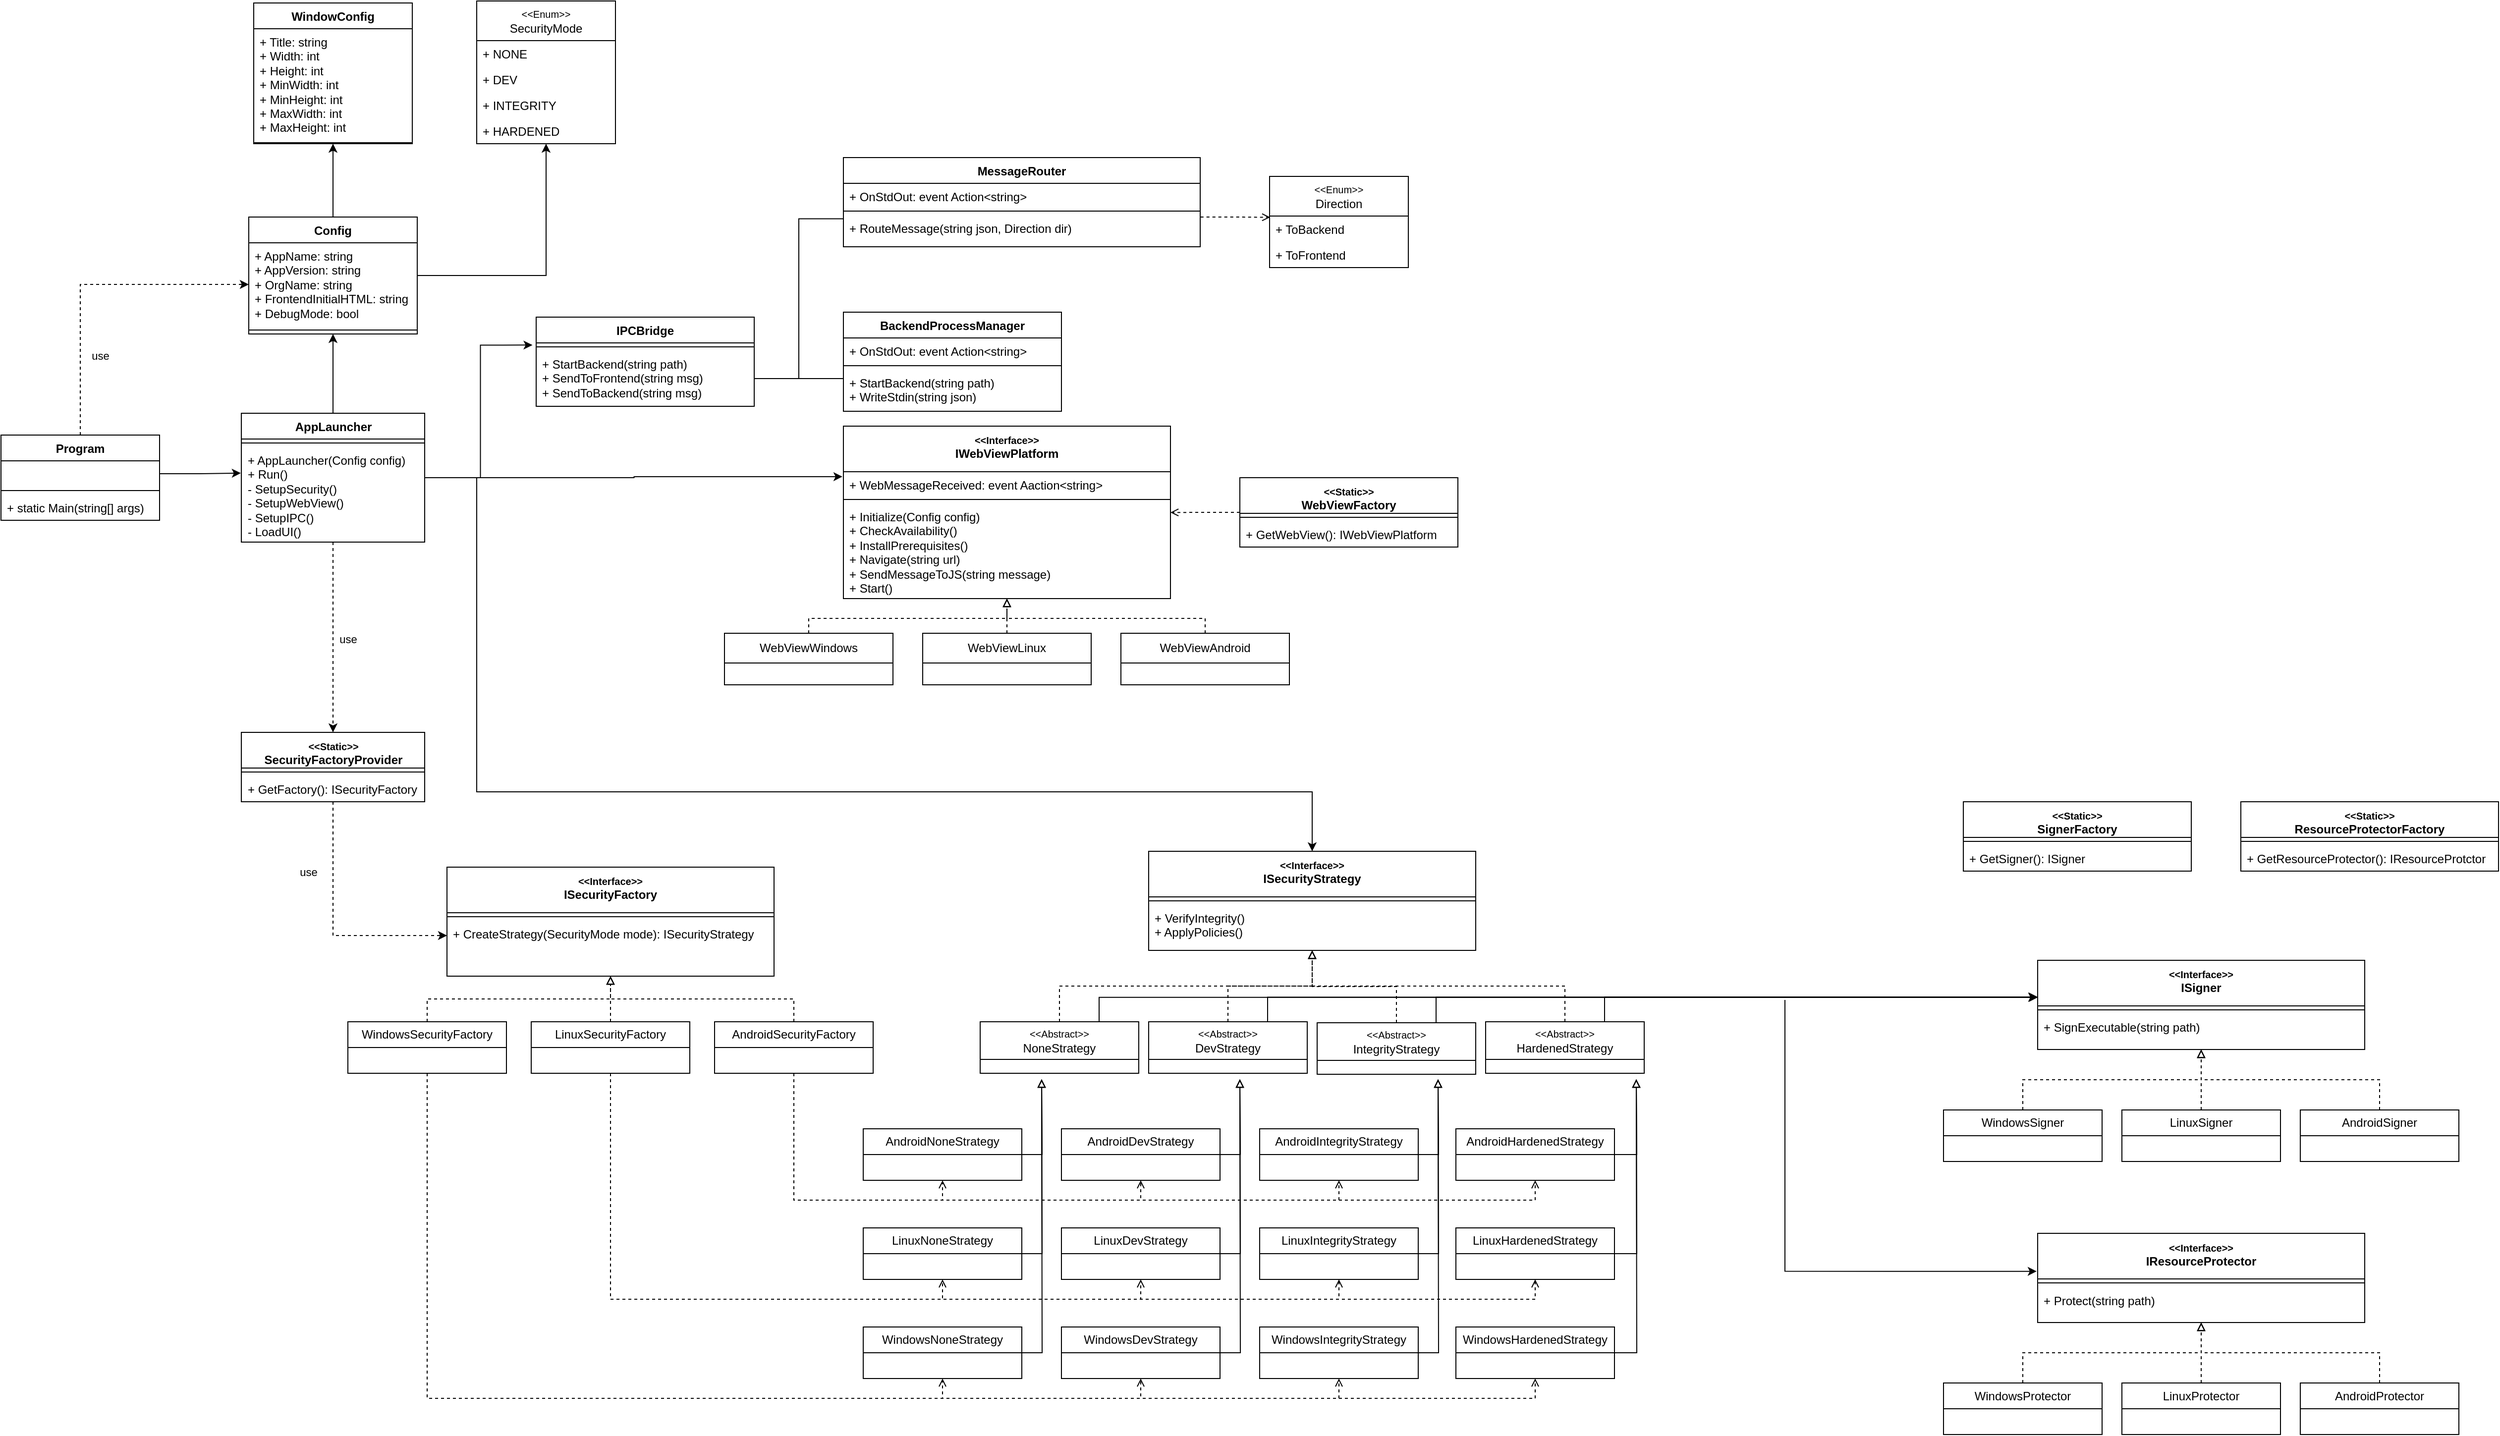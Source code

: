 <mxfile version="27.0.9">
  <diagram name="Página-1" id="olqg8K2a2hIvEkD6cwa-">
    <mxGraphModel dx="1426" dy="841" grid="1" gridSize="10" guides="1" tooltips="1" connect="1" arrows="1" fold="1" page="1" pageScale="1" pageWidth="827" pageHeight="1169" math="0" shadow="0">
      <root>
        <mxCell id="0" />
        <mxCell id="1" parent="0" />
        <mxCell id="TffWgvNhqmHeZFF0g053-29" style="edgeStyle=orthogonalEdgeStyle;rounded=0;orthogonalLoop=1;jettySize=auto;html=1;dashed=1;" parent="1" source="TffWgvNhqmHeZFF0g053-1" target="TffWgvNhqmHeZFF0g053-6" edge="1">
          <mxGeometry relative="1" as="geometry" />
        </mxCell>
        <mxCell id="TffWgvNhqmHeZFF0g053-30" value="use" style="edgeLabel;html=1;align=center;verticalAlign=middle;resizable=0;points=[];" parent="TffWgvNhqmHeZFF0g053-29" vertex="1" connectable="0">
          <mxGeometry x="-0.011" y="1" relative="1" as="geometry">
            <mxPoint x="13" y="73" as="offset" />
          </mxGeometry>
        </mxCell>
        <mxCell id="TffWgvNhqmHeZFF0g053-1" value="Program" style="swimlane;fontStyle=1;align=center;verticalAlign=top;childLayout=stackLayout;horizontal=1;startSize=26;horizontalStack=0;resizeParent=1;resizeParentMax=0;resizeLast=0;collapsible=1;marginBottom=0;whiteSpace=wrap;html=1;" parent="1" vertex="1">
          <mxGeometry x="70" y="480" width="160" height="86" as="geometry" />
        </mxCell>
        <mxCell id="TffWgvNhqmHeZFF0g053-2" value="&lt;div&gt;&lt;br&gt;&lt;/div&gt;" style="text;strokeColor=none;fillColor=none;align=left;verticalAlign=top;spacingLeft=4;spacingRight=4;overflow=hidden;rotatable=0;points=[[0,0.5],[1,0.5]];portConstraint=eastwest;whiteSpace=wrap;html=1;" parent="TffWgvNhqmHeZFF0g053-1" vertex="1">
          <mxGeometry y="26" width="160" height="26" as="geometry" />
        </mxCell>
        <mxCell id="TffWgvNhqmHeZFF0g053-3" value="" style="line;strokeWidth=1;fillColor=none;align=left;verticalAlign=middle;spacingTop=-1;spacingLeft=3;spacingRight=3;rotatable=0;labelPosition=right;points=[];portConstraint=eastwest;strokeColor=inherit;" parent="TffWgvNhqmHeZFF0g053-1" vertex="1">
          <mxGeometry y="52" width="160" height="8" as="geometry" />
        </mxCell>
        <mxCell id="TffWgvNhqmHeZFF0g053-4" value="+ static Main(string[] args)" style="text;strokeColor=none;fillColor=none;align=left;verticalAlign=top;spacingLeft=4;spacingRight=4;overflow=hidden;rotatable=0;points=[[0,0.5],[1,0.5]];portConstraint=eastwest;whiteSpace=wrap;html=1;" parent="TffWgvNhqmHeZFF0g053-1" vertex="1">
          <mxGeometry y="60" width="160" height="26" as="geometry" />
        </mxCell>
        <mxCell id="TffWgvNhqmHeZFF0g053-13" style="edgeStyle=orthogonalEdgeStyle;rounded=0;orthogonalLoop=1;jettySize=auto;html=1;entryX=0.5;entryY=1;entryDx=0;entryDy=0;flowAnimation=0;shadow=0;" parent="1" source="TffWgvNhqmHeZFF0g053-5" target="TffWgvNhqmHeZFF0g053-9" edge="1">
          <mxGeometry relative="1" as="geometry" />
        </mxCell>
        <mxCell id="TffWgvNhqmHeZFF0g053-26" style="edgeStyle=orthogonalEdgeStyle;rounded=0;orthogonalLoop=1;jettySize=auto;html=1;" parent="1" source="TffWgvNhqmHeZFF0g053-5" target="TffWgvNhqmHeZFF0g053-21" edge="1">
          <mxGeometry relative="1" as="geometry" />
        </mxCell>
        <mxCell id="TffWgvNhqmHeZFF0g053-5" value="Config" style="swimlane;fontStyle=1;align=center;verticalAlign=top;childLayout=stackLayout;horizontal=1;startSize=26;horizontalStack=0;resizeParent=1;resizeParentMax=0;resizeLast=0;collapsible=1;marginBottom=0;whiteSpace=wrap;html=1;" parent="1" vertex="1">
          <mxGeometry x="320" y="260" width="170" height="118" as="geometry" />
        </mxCell>
        <mxCell id="TffWgvNhqmHeZFF0g053-6" value="&lt;div&gt;+ AppName: string&lt;/div&gt;&lt;div&gt;+ AppVersion: string&lt;/div&gt;&lt;div&gt;+ OrgName: string&lt;/div&gt;&lt;div&gt;+ FrontendInitialHTML: string&lt;/div&gt;&lt;div&gt;+ DebugMode: bool&lt;/div&gt;&lt;div&gt;&lt;br&gt;&lt;/div&gt;" style="text;strokeColor=none;fillColor=none;align=left;verticalAlign=top;spacingLeft=4;spacingRight=4;overflow=hidden;rotatable=0;points=[[0,0.5],[1,0.5]];portConstraint=eastwest;whiteSpace=wrap;html=1;" parent="TffWgvNhqmHeZFF0g053-5" vertex="1">
          <mxGeometry y="26" width="170" height="84" as="geometry" />
        </mxCell>
        <mxCell id="TffWgvNhqmHeZFF0g053-7" value="" style="line;strokeWidth=1;fillColor=none;align=left;verticalAlign=middle;spacingTop=-1;spacingLeft=3;spacingRight=3;rotatable=0;labelPosition=right;points=[];portConstraint=eastwest;strokeColor=inherit;" parent="TffWgvNhqmHeZFF0g053-5" vertex="1">
          <mxGeometry y="110" width="170" height="8" as="geometry" />
        </mxCell>
        <mxCell id="TffWgvNhqmHeZFF0g053-9" value="WindowConfig" style="swimlane;fontStyle=1;align=center;verticalAlign=top;childLayout=stackLayout;horizontal=1;startSize=26;horizontalStack=0;resizeParent=1;resizeParentMax=0;resizeLast=0;collapsible=1;marginBottom=0;whiteSpace=wrap;html=1;" parent="1" vertex="1">
          <mxGeometry x="325" y="44" width="160" height="142" as="geometry" />
        </mxCell>
        <mxCell id="TffWgvNhqmHeZFF0g053-10" value="&lt;div&gt;+ Title: string&lt;/div&gt;&lt;div&gt;+ Width: int&lt;/div&gt;&lt;div&gt;+ Height: int&lt;/div&gt;&lt;div&gt;+ MinWidth: int&lt;/div&gt;&lt;div&gt;+ MinHeight: int&lt;/div&gt;&lt;div&gt;&lt;div&gt;+ MaxWidth: int&lt;/div&gt;&lt;div&gt;+ MaxHeight: int&lt;/div&gt;&lt;/div&gt;" style="text;strokeColor=none;fillColor=none;align=left;verticalAlign=top;spacingLeft=4;spacingRight=4;overflow=hidden;rotatable=0;points=[[0,0.5],[1,0.5]];portConstraint=eastwest;whiteSpace=wrap;html=1;" parent="TffWgvNhqmHeZFF0g053-9" vertex="1">
          <mxGeometry y="26" width="160" height="114" as="geometry" />
        </mxCell>
        <mxCell id="TffWgvNhqmHeZFF0g053-11" value="" style="line;strokeWidth=1;fillColor=none;align=left;verticalAlign=middle;spacingTop=-1;spacingLeft=3;spacingRight=3;rotatable=0;labelPosition=right;points=[];portConstraint=eastwest;strokeColor=inherit;" parent="TffWgvNhqmHeZFF0g053-9" vertex="1">
          <mxGeometry y="140" width="160" height="2" as="geometry" />
        </mxCell>
        <mxCell id="TffWgvNhqmHeZFF0g053-21" value="&lt;div&gt;&lt;font style=&quot;font-size: 10px;&quot;&gt;&amp;lt;&amp;lt;Enum&amp;gt;&amp;gt;&lt;/font&gt;&lt;/div&gt;SecurityMode" style="swimlane;fontStyle=0;childLayout=stackLayout;horizontal=1;startSize=40;fillColor=none;horizontalStack=0;resizeParent=1;resizeParentMax=0;resizeLast=0;collapsible=1;marginBottom=0;whiteSpace=wrap;html=1;" parent="1" vertex="1">
          <mxGeometry x="550" y="42" width="140" height="144" as="geometry" />
        </mxCell>
        <mxCell id="TffWgvNhqmHeZFF0g053-22" value="+ NONE" style="text;strokeColor=none;fillColor=none;align=left;verticalAlign=top;spacingLeft=4;spacingRight=4;overflow=hidden;rotatable=0;points=[[0,0.5],[1,0.5]];portConstraint=eastwest;whiteSpace=wrap;html=1;" parent="TffWgvNhqmHeZFF0g053-21" vertex="1">
          <mxGeometry y="40" width="140" height="26" as="geometry" />
        </mxCell>
        <mxCell id="TffWgvNhqmHeZFF0g053-23" value="+ DEV" style="text;strokeColor=none;fillColor=none;align=left;verticalAlign=top;spacingLeft=4;spacingRight=4;overflow=hidden;rotatable=0;points=[[0,0.5],[1,0.5]];portConstraint=eastwest;whiteSpace=wrap;html=1;" parent="TffWgvNhqmHeZFF0g053-21" vertex="1">
          <mxGeometry y="66" width="140" height="26" as="geometry" />
        </mxCell>
        <mxCell id="TffWgvNhqmHeZFF0g053-24" value="+ INTEGRITY" style="text;strokeColor=none;fillColor=none;align=left;verticalAlign=top;spacingLeft=4;spacingRight=4;overflow=hidden;rotatable=0;points=[[0,0.5],[1,0.5]];portConstraint=eastwest;whiteSpace=wrap;html=1;" parent="TffWgvNhqmHeZFF0g053-21" vertex="1">
          <mxGeometry y="92" width="140" height="26" as="geometry" />
        </mxCell>
        <mxCell id="TffWgvNhqmHeZFF0g053-28" value="+ HARDENED" style="text;strokeColor=none;fillColor=none;align=left;verticalAlign=top;spacingLeft=4;spacingRight=4;overflow=hidden;rotatable=0;points=[[0,0.5],[1,0.5]];portConstraint=eastwest;whiteSpace=wrap;html=1;" parent="TffWgvNhqmHeZFF0g053-21" vertex="1">
          <mxGeometry y="118" width="140" height="26" as="geometry" />
        </mxCell>
        <mxCell id="TffWgvNhqmHeZFF0g053-36" style="edgeStyle=orthogonalEdgeStyle;rounded=0;orthogonalLoop=1;jettySize=auto;html=1;entryX=0.5;entryY=1;entryDx=0;entryDy=0;" parent="1" source="TffWgvNhqmHeZFF0g053-31" target="TffWgvNhqmHeZFF0g053-5" edge="1">
          <mxGeometry relative="1" as="geometry" />
        </mxCell>
        <mxCell id="TffWgvNhqmHeZFF0g053-53" style="edgeStyle=orthogonalEdgeStyle;rounded=0;orthogonalLoop=1;jettySize=auto;html=1;" parent="1" source="TffWgvNhqmHeZFF0g053-31" target="TffWgvNhqmHeZFF0g053-83" edge="1">
          <mxGeometry relative="1" as="geometry">
            <Array as="points">
              <mxPoint x="550" y="523" />
              <mxPoint x="550" y="840" />
              <mxPoint x="1393" y="840" />
            </Array>
            <mxPoint x="597.5" y="592.5" as="targetPoint" />
          </mxGeometry>
        </mxCell>
        <mxCell id="TffWgvNhqmHeZFF0g053-31" value="AppLauncher" style="swimlane;fontStyle=1;align=center;verticalAlign=top;childLayout=stackLayout;horizontal=1;startSize=26;horizontalStack=0;resizeParent=1;resizeParentMax=0;resizeLast=0;collapsible=1;marginBottom=0;whiteSpace=wrap;html=1;" parent="1" vertex="1">
          <mxGeometry x="312.5" y="458" width="185" height="130" as="geometry" />
        </mxCell>
        <mxCell id="TffWgvNhqmHeZFF0g053-33" value="" style="line;strokeWidth=1;fillColor=none;align=left;verticalAlign=middle;spacingTop=-1;spacingLeft=3;spacingRight=3;rotatable=0;labelPosition=right;points=[];portConstraint=eastwest;strokeColor=inherit;" parent="TffWgvNhqmHeZFF0g053-31" vertex="1">
          <mxGeometry y="26" width="185" height="8" as="geometry" />
        </mxCell>
        <mxCell id="TffWgvNhqmHeZFF0g053-34" value="&lt;div&gt;+ AppLauncher(Config config)&lt;/div&gt;&lt;div&gt;+ Run()&lt;/div&gt;&lt;div&gt;- SetupSecurity()&lt;/div&gt;&lt;div&gt;- SetupWebView()&lt;/div&gt;&lt;div&gt;- SetupIPC()&lt;/div&gt;&lt;div&gt;- LoadUI()&lt;/div&gt;" style="text;strokeColor=none;fillColor=none;align=left;verticalAlign=top;spacingLeft=4;spacingRight=4;overflow=hidden;rotatable=0;points=[[0,0.5],[1,0.5]];portConstraint=eastwest;whiteSpace=wrap;html=1;" parent="TffWgvNhqmHeZFF0g053-31" vertex="1">
          <mxGeometry y="34" width="185" height="96" as="geometry" />
        </mxCell>
        <mxCell id="TffWgvNhqmHeZFF0g053-35" style="edgeStyle=orthogonalEdgeStyle;rounded=0;orthogonalLoop=1;jettySize=auto;html=1;entryX=-0.003;entryY=0.275;entryDx=0;entryDy=0;entryPerimeter=0;" parent="1" source="TffWgvNhqmHeZFF0g053-2" target="TffWgvNhqmHeZFF0g053-34" edge="1">
          <mxGeometry relative="1" as="geometry">
            <mxPoint x="325" y="539" as="targetPoint" />
          </mxGeometry>
        </mxCell>
        <mxCell id="TffWgvNhqmHeZFF0g053-46" value="IPCBridge" style="swimlane;fontStyle=1;align=center;verticalAlign=top;childLayout=stackLayout;horizontal=1;startSize=26;horizontalStack=0;resizeParent=1;resizeParentMax=0;resizeLast=0;collapsible=1;marginBottom=0;whiteSpace=wrap;html=1;" parent="1" vertex="1">
          <mxGeometry x="610" y="361" width="220" height="90" as="geometry" />
        </mxCell>
        <mxCell id="TffWgvNhqmHeZFF0g053-48" value="" style="line;strokeWidth=1;fillColor=none;align=left;verticalAlign=middle;spacingTop=-1;spacingLeft=3;spacingRight=3;rotatable=0;labelPosition=right;points=[];portConstraint=eastwest;strokeColor=inherit;" parent="TffWgvNhqmHeZFF0g053-46" vertex="1">
          <mxGeometry y="26" width="220" height="8" as="geometry" />
        </mxCell>
        <mxCell id="TffWgvNhqmHeZFF0g053-49" value="+ StartBackend(string path)&lt;div&gt;+ SendToFrontend&lt;span style=&quot;background-color: transparent; color: light-dark(rgb(0, 0, 0), rgb(255, 255, 255));&quot;&gt;(string msg)&lt;/span&gt;&lt;/div&gt;&lt;div&gt;+ SendToBackend(string msg)&lt;/div&gt;" style="text;strokeColor=none;fillColor=none;align=left;verticalAlign=top;spacingLeft=4;spacingRight=4;overflow=hidden;rotatable=0;points=[[0,0.5],[1,0.5]];portConstraint=eastwest;whiteSpace=wrap;html=1;" parent="TffWgvNhqmHeZFF0g053-46" vertex="1">
          <mxGeometry y="34" width="220" height="56" as="geometry" />
        </mxCell>
        <mxCell id="TffWgvNhqmHeZFF0g053-51" style="edgeStyle=orthogonalEdgeStyle;rounded=0;orthogonalLoop=1;jettySize=auto;html=1;entryX=-0.003;entryY=0.208;entryDx=0;entryDy=0;entryPerimeter=0;" parent="1" source="TffWgvNhqmHeZFF0g053-31" target="_IW5eeZVro9ZEbm1nzwe-44" edge="1">
          <mxGeometry relative="1" as="geometry">
            <mxPoint x="609.52" y="523.578" as="targetPoint" />
          </mxGeometry>
        </mxCell>
        <mxCell id="TffWgvNhqmHeZFF0g053-52" style="edgeStyle=orthogonalEdgeStyle;rounded=0;orthogonalLoop=1;jettySize=auto;html=1;entryX=-0.017;entryY=-0.104;entryDx=0;entryDy=0;entryPerimeter=0;exitX=1;exitY=0.5;exitDx=0;exitDy=0;" parent="1" source="TffWgvNhqmHeZFF0g053-31" target="TffWgvNhqmHeZFF0g053-49" edge="1">
          <mxGeometry relative="1" as="geometry" />
        </mxCell>
        <mxCell id="TffWgvNhqmHeZFF0g053-54" value="&lt;div&gt;&lt;font style=&quot;font-size: 10px;&quot;&gt;&amp;lt;&amp;lt;Interface&amp;gt;&amp;gt;&lt;/font&gt;&lt;/div&gt;ISecurityFactory" style="swimlane;fontStyle=1;align=center;verticalAlign=top;childLayout=stackLayout;horizontal=1;startSize=46;horizontalStack=0;resizeParent=1;resizeParentMax=0;resizeLast=0;collapsible=1;marginBottom=0;whiteSpace=wrap;html=1;" parent="1" vertex="1">
          <mxGeometry x="520" y="916" width="330" height="110" as="geometry" />
        </mxCell>
        <mxCell id="TffWgvNhqmHeZFF0g053-56" value="" style="line;strokeWidth=1;fillColor=none;align=left;verticalAlign=middle;spacingTop=-1;spacingLeft=3;spacingRight=3;rotatable=0;labelPosition=right;points=[];portConstraint=eastwest;strokeColor=inherit;" parent="TffWgvNhqmHeZFF0g053-54" vertex="1">
          <mxGeometry y="46" width="330" height="8" as="geometry" />
        </mxCell>
        <mxCell id="TffWgvNhqmHeZFF0g053-57" value="+ CreateStrategy(SecurityMode mode): ISecurityStrategy&lt;div&gt;&lt;br&gt;&lt;/div&gt;" style="text;strokeColor=none;fillColor=none;align=left;verticalAlign=top;spacingLeft=4;spacingRight=4;overflow=hidden;rotatable=0;points=[[0,0.5],[1,0.5]];portConstraint=eastwest;whiteSpace=wrap;html=1;" parent="TffWgvNhqmHeZFF0g053-54" vertex="1">
          <mxGeometry y="54" width="330" height="56" as="geometry" />
        </mxCell>
        <mxCell id="TffWgvNhqmHeZFF0g053-71" style="edgeStyle=orthogonalEdgeStyle;rounded=0;orthogonalLoop=1;jettySize=auto;html=1;endArrow=block;endFill=0;dashed=1;" parent="1" source="TffWgvNhqmHeZFF0g053-61" target="TffWgvNhqmHeZFF0g053-54" edge="1">
          <mxGeometry relative="1" as="geometry" />
        </mxCell>
        <mxCell id="TffWgvNhqmHeZFF0g053-153" style="edgeStyle=orthogonalEdgeStyle;rounded=0;orthogonalLoop=1;jettySize=auto;html=1;entryX=0.5;entryY=1;entryDx=0;entryDy=0;exitX=0.5;exitY=1;exitDx=0;exitDy=0;endArrow=open;endFill=0;dashed=1;" parent="1" source="TffWgvNhqmHeZFF0g053-61" target="TffWgvNhqmHeZFF0g053-112" edge="1">
          <mxGeometry relative="1" as="geometry" />
        </mxCell>
        <mxCell id="TffWgvNhqmHeZFF0g053-154" style="edgeStyle=orthogonalEdgeStyle;rounded=0;orthogonalLoop=1;jettySize=auto;html=1;entryX=0.5;entryY=1;entryDx=0;entryDy=0;exitX=0.5;exitY=1;exitDx=0;exitDy=0;endArrow=open;endFill=0;dashed=1;" parent="1" source="TffWgvNhqmHeZFF0g053-61" target="TffWgvNhqmHeZFF0g053-115" edge="1">
          <mxGeometry relative="1" as="geometry" />
        </mxCell>
        <mxCell id="TffWgvNhqmHeZFF0g053-155" style="edgeStyle=orthogonalEdgeStyle;rounded=0;orthogonalLoop=1;jettySize=auto;html=1;entryX=0.5;entryY=1;entryDx=0;entryDy=0;exitX=0.5;exitY=1;exitDx=0;exitDy=0;endArrow=open;endFill=0;dashed=1;" parent="1" source="TffWgvNhqmHeZFF0g053-61" target="TffWgvNhqmHeZFF0g053-118" edge="1">
          <mxGeometry relative="1" as="geometry" />
        </mxCell>
        <mxCell id="TffWgvNhqmHeZFF0g053-156" style="edgeStyle=orthogonalEdgeStyle;rounded=0;orthogonalLoop=1;jettySize=auto;html=1;entryX=0.5;entryY=1;entryDx=0;entryDy=0;exitX=0.5;exitY=1;exitDx=0;exitDy=0;endArrow=open;endFill=0;dashed=1;" parent="1" source="TffWgvNhqmHeZFF0g053-61" target="TffWgvNhqmHeZFF0g053-121" edge="1">
          <mxGeometry relative="1" as="geometry" />
        </mxCell>
        <mxCell id="TffWgvNhqmHeZFF0g053-61" value="WindowsSecurityFactory" style="swimlane;fontStyle=0;childLayout=stackLayout;horizontal=1;startSize=26;fillColor=none;horizontalStack=0;resizeParent=1;resizeParentMax=0;resizeLast=0;collapsible=1;marginBottom=0;whiteSpace=wrap;html=1;" parent="1" vertex="1">
          <mxGeometry x="420" y="1072" width="160" height="52" as="geometry" />
        </mxCell>
        <mxCell id="TffWgvNhqmHeZFF0g053-70" style="edgeStyle=orthogonalEdgeStyle;rounded=0;orthogonalLoop=1;jettySize=auto;html=1;endArrow=block;endFill=0;dashed=1;" parent="1" source="TffWgvNhqmHeZFF0g053-67" target="TffWgvNhqmHeZFF0g053-54" edge="1">
          <mxGeometry relative="1" as="geometry" />
        </mxCell>
        <mxCell id="TffWgvNhqmHeZFF0g053-149" style="edgeStyle=orthogonalEdgeStyle;rounded=0;orthogonalLoop=1;jettySize=auto;html=1;entryX=0.5;entryY=1;entryDx=0;entryDy=0;exitX=0.5;exitY=1;exitDx=0;exitDy=0;dashed=1;endArrow=open;endFill=0;" parent="1" source="TffWgvNhqmHeZFF0g053-67" target="TffWgvNhqmHeZFF0g053-113" edge="1">
          <mxGeometry relative="1" as="geometry" />
        </mxCell>
        <mxCell id="TffWgvNhqmHeZFF0g053-150" style="edgeStyle=orthogonalEdgeStyle;rounded=0;orthogonalLoop=1;jettySize=auto;html=1;entryX=0.5;entryY=1;entryDx=0;entryDy=0;exitX=0.5;exitY=1;exitDx=0;exitDy=0;dashed=1;endArrow=open;endFill=0;" parent="1" source="TffWgvNhqmHeZFF0g053-67" target="TffWgvNhqmHeZFF0g053-116" edge="1">
          <mxGeometry relative="1" as="geometry" />
        </mxCell>
        <mxCell id="TffWgvNhqmHeZFF0g053-151" style="edgeStyle=orthogonalEdgeStyle;rounded=0;orthogonalLoop=1;jettySize=auto;html=1;entryX=0.5;entryY=1;entryDx=0;entryDy=0;exitX=0.5;exitY=1;exitDx=0;exitDy=0;dashed=1;endArrow=open;endFill=0;" parent="1" source="TffWgvNhqmHeZFF0g053-67" target="TffWgvNhqmHeZFF0g053-119" edge="1">
          <mxGeometry relative="1" as="geometry" />
        </mxCell>
        <mxCell id="TffWgvNhqmHeZFF0g053-152" style="edgeStyle=orthogonalEdgeStyle;rounded=0;orthogonalLoop=1;jettySize=auto;html=1;entryX=0.5;entryY=1;entryDx=0;entryDy=0;exitX=0.5;exitY=1;exitDx=0;exitDy=0;dashed=1;endArrow=open;endFill=0;" parent="1" source="TffWgvNhqmHeZFF0g053-67" target="TffWgvNhqmHeZFF0g053-122" edge="1">
          <mxGeometry relative="1" as="geometry" />
        </mxCell>
        <mxCell id="TffWgvNhqmHeZFF0g053-67" value="LinuxSecurityFactory" style="swimlane;fontStyle=0;childLayout=stackLayout;horizontal=1;startSize=26;fillColor=none;horizontalStack=0;resizeParent=1;resizeParentMax=0;resizeLast=0;collapsible=1;marginBottom=0;whiteSpace=wrap;html=1;" parent="1" vertex="1">
          <mxGeometry x="605" y="1072" width="160" height="52" as="geometry" />
        </mxCell>
        <mxCell id="TffWgvNhqmHeZFF0g053-69" style="edgeStyle=orthogonalEdgeStyle;rounded=0;orthogonalLoop=1;jettySize=auto;html=1;endArrow=block;endFill=0;dashed=1;" parent="1" source="TffWgvNhqmHeZFF0g053-68" target="TffWgvNhqmHeZFF0g053-54" edge="1">
          <mxGeometry relative="1" as="geometry" />
        </mxCell>
        <mxCell id="TffWgvNhqmHeZFF0g053-145" style="edgeStyle=orthogonalEdgeStyle;rounded=0;orthogonalLoop=1;jettySize=auto;html=1;entryX=0.5;entryY=1;entryDx=0;entryDy=0;endArrow=open;endFill=0;dashed=1;" parent="1" source="TffWgvNhqmHeZFF0g053-68" target="TffWgvNhqmHeZFF0g053-114" edge="1">
          <mxGeometry relative="1" as="geometry" />
        </mxCell>
        <mxCell id="TffWgvNhqmHeZFF0g053-146" style="edgeStyle=orthogonalEdgeStyle;rounded=0;orthogonalLoop=1;jettySize=auto;html=1;entryX=0.5;entryY=1;entryDx=0;entryDy=0;exitX=0.5;exitY=1;exitDx=0;exitDy=0;endArrow=open;endFill=0;dashed=1;" parent="1" source="TffWgvNhqmHeZFF0g053-68" target="TffWgvNhqmHeZFF0g053-117" edge="1">
          <mxGeometry relative="1" as="geometry" />
        </mxCell>
        <mxCell id="TffWgvNhqmHeZFF0g053-147" style="edgeStyle=orthogonalEdgeStyle;rounded=0;orthogonalLoop=1;jettySize=auto;html=1;entryX=0.5;entryY=1;entryDx=0;entryDy=0;exitX=0.5;exitY=1;exitDx=0;exitDy=0;endArrow=open;endFill=0;dashed=1;" parent="1" source="TffWgvNhqmHeZFF0g053-68" target="TffWgvNhqmHeZFF0g053-120" edge="1">
          <mxGeometry relative="1" as="geometry" />
        </mxCell>
        <mxCell id="TffWgvNhqmHeZFF0g053-148" style="edgeStyle=orthogonalEdgeStyle;rounded=0;orthogonalLoop=1;jettySize=auto;html=1;entryX=0.5;entryY=1;entryDx=0;entryDy=0;endArrow=open;endFill=0;dashed=1;exitX=0.5;exitY=1;exitDx=0;exitDy=0;" parent="1" source="TffWgvNhqmHeZFF0g053-68" target="TffWgvNhqmHeZFF0g053-123" edge="1">
          <mxGeometry relative="1" as="geometry" />
        </mxCell>
        <mxCell id="TffWgvNhqmHeZFF0g053-68" value="AndroidSecurityFactory" style="swimlane;fontStyle=0;childLayout=stackLayout;horizontal=1;startSize=26;fillColor=none;horizontalStack=0;resizeParent=1;resizeParentMax=0;resizeLast=0;collapsible=1;marginBottom=0;whiteSpace=wrap;html=1;" parent="1" vertex="1">
          <mxGeometry x="790" y="1072" width="160" height="52" as="geometry" />
        </mxCell>
        <mxCell id="TffWgvNhqmHeZFF0g053-79" style="edgeStyle=orthogonalEdgeStyle;rounded=0;orthogonalLoop=1;jettySize=auto;html=1;dashed=1;entryX=0;entryY=0.268;entryDx=0;entryDy=0;entryPerimeter=0;" parent="1" source="TffWgvNhqmHeZFF0g053-75" target="TffWgvNhqmHeZFF0g053-57" edge="1">
          <mxGeometry relative="1" as="geometry" />
        </mxCell>
        <mxCell id="TffWgvNhqmHeZFF0g053-80" value="use" style="edgeLabel;html=1;align=center;verticalAlign=middle;resizable=0;points=[];" parent="TffWgvNhqmHeZFF0g053-79" vertex="1" connectable="0">
          <mxGeometry x="-0.012" relative="1" as="geometry">
            <mxPoint x="-25" y="-53" as="offset" />
          </mxGeometry>
        </mxCell>
        <mxCell id="TffWgvNhqmHeZFF0g053-75" value="&lt;div&gt;&lt;font style=&quot;font-size: 10px;&quot;&gt;&amp;lt;&amp;lt;Static&amp;gt;&amp;gt;&lt;/font&gt;&lt;/div&gt;SecurityFactoryProvider" style="swimlane;fontStyle=1;align=center;verticalAlign=top;childLayout=stackLayout;horizontal=1;startSize=36;horizontalStack=0;resizeParent=1;resizeParentMax=0;resizeLast=0;collapsible=1;marginBottom=0;whiteSpace=wrap;html=1;" parent="1" vertex="1">
          <mxGeometry x="312.5" y="780" width="185" height="70" as="geometry" />
        </mxCell>
        <mxCell id="TffWgvNhqmHeZFF0g053-77" value="" style="line;strokeWidth=1;fillColor=none;align=left;verticalAlign=middle;spacingTop=-1;spacingLeft=3;spacingRight=3;rotatable=0;labelPosition=right;points=[];portConstraint=eastwest;strokeColor=inherit;" parent="TffWgvNhqmHeZFF0g053-75" vertex="1">
          <mxGeometry y="36" width="185" height="8" as="geometry" />
        </mxCell>
        <mxCell id="TffWgvNhqmHeZFF0g053-78" value="+ GetFactory(): ISecurityFactory" style="text;strokeColor=none;fillColor=none;align=left;verticalAlign=top;spacingLeft=4;spacingRight=4;overflow=hidden;rotatable=0;points=[[0,0.5],[1,0.5]];portConstraint=eastwest;whiteSpace=wrap;html=1;" parent="TffWgvNhqmHeZFF0g053-75" vertex="1">
          <mxGeometry y="44" width="185" height="26" as="geometry" />
        </mxCell>
        <mxCell id="TffWgvNhqmHeZFF0g053-81" style="edgeStyle=orthogonalEdgeStyle;rounded=0;orthogonalLoop=1;jettySize=auto;html=1;dashed=1;exitX=0.5;exitY=1;exitDx=0;exitDy=0;exitPerimeter=0;" parent="1" source="TffWgvNhqmHeZFF0g053-34" target="TffWgvNhqmHeZFF0g053-75" edge="1">
          <mxGeometry relative="1" as="geometry">
            <mxPoint x="930" y="613" as="targetPoint" />
            <mxPoint x="684.98" y="647.6" as="sourcePoint" />
          </mxGeometry>
        </mxCell>
        <mxCell id="TffWgvNhqmHeZFF0g053-82" value="use" style="edgeLabel;html=1;align=center;verticalAlign=middle;resizable=0;points=[];" parent="TffWgvNhqmHeZFF0g053-81" vertex="1" connectable="0">
          <mxGeometry x="0.019" y="-1" relative="1" as="geometry">
            <mxPoint x="16" as="offset" />
          </mxGeometry>
        </mxCell>
        <mxCell id="TffWgvNhqmHeZFF0g053-83" value="&lt;div&gt;&lt;font style=&quot;font-size: 10px;&quot;&gt;&amp;lt;&amp;lt;Interface&amp;gt;&amp;gt;&lt;/font&gt;&lt;/div&gt;ISecurityStrategy" style="swimlane;fontStyle=1;align=center;verticalAlign=top;childLayout=stackLayout;horizontal=1;startSize=46;horizontalStack=0;resizeParent=1;resizeParentMax=0;resizeLast=0;collapsible=1;marginBottom=0;whiteSpace=wrap;html=1;" parent="1" vertex="1">
          <mxGeometry x="1228" y="900" width="330" height="100" as="geometry" />
        </mxCell>
        <mxCell id="TffWgvNhqmHeZFF0g053-84" value="" style="line;strokeWidth=1;fillColor=none;align=left;verticalAlign=middle;spacingTop=-1;spacingLeft=3;spacingRight=3;rotatable=0;labelPosition=right;points=[];portConstraint=eastwest;strokeColor=inherit;" parent="TffWgvNhqmHeZFF0g053-83" vertex="1">
          <mxGeometry y="46" width="330" height="8" as="geometry" />
        </mxCell>
        <mxCell id="TffWgvNhqmHeZFF0g053-85" value="+ VerifyIntegrity()&lt;div&gt;+ ApplyPolicies()&lt;/div&gt;" style="text;strokeColor=none;fillColor=none;align=left;verticalAlign=top;spacingLeft=4;spacingRight=4;overflow=hidden;rotatable=0;points=[[0,0.5],[1,0.5]];portConstraint=eastwest;whiteSpace=wrap;html=1;" parent="TffWgvNhqmHeZFF0g053-83" vertex="1">
          <mxGeometry y="54" width="330" height="46" as="geometry" />
        </mxCell>
        <mxCell id="TffWgvNhqmHeZFF0g053-86" value="&lt;div&gt;&lt;div&gt;&lt;font style=&quot;font-size: 10px;&quot;&gt;&amp;lt;&amp;lt;Abstract&amp;gt;&amp;gt;&lt;/font&gt;&lt;/div&gt;&lt;/div&gt;NoneStrategy" style="swimlane;fontStyle=0;childLayout=stackLayout;horizontal=1;startSize=38;fillColor=none;horizontalStack=0;resizeParent=1;resizeParentMax=0;resizeLast=0;collapsible=1;marginBottom=0;whiteSpace=wrap;html=1;" parent="1" vertex="1">
          <mxGeometry x="1058" y="1072" width="160" height="52" as="geometry" />
        </mxCell>
        <mxCell id="TffWgvNhqmHeZFF0g053-87" value="&lt;div&gt;&lt;div&gt;&lt;font style=&quot;font-size: 10px;&quot;&gt;&amp;lt;&amp;lt;Abstract&amp;gt;&amp;gt;&lt;/font&gt;&lt;/div&gt;&lt;/div&gt;DevStrategy" style="swimlane;fontStyle=0;childLayout=stackLayout;horizontal=1;startSize=38;fillColor=none;horizontalStack=0;resizeParent=1;resizeParentMax=0;resizeLast=0;collapsible=1;marginBottom=0;whiteSpace=wrap;html=1;" parent="1" vertex="1">
          <mxGeometry x="1228" y="1072" width="160" height="52" as="geometry" />
        </mxCell>
        <mxCell id="TffWgvNhqmHeZFF0g053-88" value="&lt;div&gt;&lt;div&gt;&lt;font style=&quot;font-size: 10px;&quot;&gt;&amp;lt;&amp;lt;Abstract&amp;gt;&amp;gt;&lt;/font&gt;&lt;/div&gt;&lt;/div&gt;IntegrityStrategy" style="swimlane;fontStyle=0;childLayout=stackLayout;horizontal=1;startSize=38;fillColor=none;horizontalStack=0;resizeParent=1;resizeParentMax=0;resizeLast=0;collapsible=1;marginBottom=0;whiteSpace=wrap;html=1;" parent="1" vertex="1">
          <mxGeometry x="1398" y="1073" width="160" height="52" as="geometry" />
        </mxCell>
        <mxCell id="TffWgvNhqmHeZFF0g053-89" value="&lt;div&gt;&lt;font style=&quot;font-size: 10px;&quot;&gt;&amp;lt;&amp;lt;Abstract&amp;gt;&amp;gt;&lt;/font&gt;&lt;/div&gt;HardenedStrategy" style="swimlane;fontStyle=0;childLayout=stackLayout;horizontal=1;startSize=38;fillColor=none;horizontalStack=0;resizeParent=1;resizeParentMax=0;resizeLast=0;collapsible=1;marginBottom=0;whiteSpace=wrap;html=1;" parent="1" vertex="1">
          <mxGeometry x="1568" y="1072" width="160" height="52" as="geometry" />
        </mxCell>
        <mxCell id="TffWgvNhqmHeZFF0g053-90" style="edgeStyle=orthogonalEdgeStyle;rounded=0;orthogonalLoop=1;jettySize=auto;html=1;dashed=1;endArrow=block;endFill=0;exitX=0.5;exitY=0;exitDx=0;exitDy=0;" parent="1" source="TffWgvNhqmHeZFF0g053-86" target="TffWgvNhqmHeZFF0g053-83" edge="1">
          <mxGeometry relative="1" as="geometry" />
        </mxCell>
        <mxCell id="TffWgvNhqmHeZFF0g053-91" style="edgeStyle=orthogonalEdgeStyle;rounded=0;orthogonalLoop=1;jettySize=auto;html=1;dashed=1;endArrow=block;endFill=0;" parent="1" source="TffWgvNhqmHeZFF0g053-87" target="TffWgvNhqmHeZFF0g053-83" edge="1">
          <mxGeometry relative="1" as="geometry" />
        </mxCell>
        <mxCell id="TffWgvNhqmHeZFF0g053-92" style="edgeStyle=orthogonalEdgeStyle;rounded=0;orthogonalLoop=1;jettySize=auto;html=1;dashed=1;endArrow=block;endFill=0;" parent="1" source="TffWgvNhqmHeZFF0g053-88" target="TffWgvNhqmHeZFF0g053-83" edge="1">
          <mxGeometry relative="1" as="geometry" />
        </mxCell>
        <mxCell id="TffWgvNhqmHeZFF0g053-93" style="edgeStyle=orthogonalEdgeStyle;rounded=0;orthogonalLoop=1;jettySize=auto;html=1;dashed=1;endArrow=block;endFill=0;exitX=0.5;exitY=0;exitDx=0;exitDy=0;" parent="1" source="TffWgvNhqmHeZFF0g053-89" target="TffWgvNhqmHeZFF0g053-83" edge="1">
          <mxGeometry relative="1" as="geometry" />
        </mxCell>
        <mxCell id="TffWgvNhqmHeZFF0g053-94" value="&lt;div&gt;&lt;font style=&quot;font-size: 10px;&quot;&gt;&amp;lt;&amp;lt;Interface&amp;gt;&amp;gt;&lt;/font&gt;&lt;/div&gt;ISigner" style="swimlane;fontStyle=1;align=center;verticalAlign=top;childLayout=stackLayout;horizontal=1;startSize=46;horizontalStack=0;resizeParent=1;resizeParentMax=0;resizeLast=0;collapsible=1;marginBottom=0;whiteSpace=wrap;html=1;" parent="1" vertex="1">
          <mxGeometry x="2125" y="1010" width="330" height="90" as="geometry" />
        </mxCell>
        <mxCell id="TffWgvNhqmHeZFF0g053-95" value="" style="line;strokeWidth=1;fillColor=none;align=left;verticalAlign=middle;spacingTop=-1;spacingLeft=3;spacingRight=3;rotatable=0;labelPosition=right;points=[];portConstraint=eastwest;strokeColor=inherit;" parent="TffWgvNhqmHeZFF0g053-94" vertex="1">
          <mxGeometry y="46" width="330" height="8" as="geometry" />
        </mxCell>
        <mxCell id="TffWgvNhqmHeZFF0g053-96" value="+ SignExecutable(string path)&lt;div&gt;&lt;br&gt;&lt;/div&gt;" style="text;strokeColor=none;fillColor=none;align=left;verticalAlign=top;spacingLeft=4;spacingRight=4;overflow=hidden;rotatable=0;points=[[0,0.5],[1,0.5]];portConstraint=eastwest;whiteSpace=wrap;html=1;" parent="TffWgvNhqmHeZFF0g053-94" vertex="1">
          <mxGeometry y="54" width="330" height="36" as="geometry" />
        </mxCell>
        <mxCell id="TffWgvNhqmHeZFF0g053-100" style="edgeStyle=orthogonalEdgeStyle;rounded=0;orthogonalLoop=1;jettySize=auto;html=1;dashed=1;endArrow=block;endFill=0;" parent="1" source="TffWgvNhqmHeZFF0g053-97" target="TffWgvNhqmHeZFF0g053-94" edge="1">
          <mxGeometry relative="1" as="geometry" />
        </mxCell>
        <mxCell id="TffWgvNhqmHeZFF0g053-97" value="WindowsSigner" style="swimlane;fontStyle=0;childLayout=stackLayout;horizontal=1;startSize=26;fillColor=none;horizontalStack=0;resizeParent=1;resizeParentMax=0;resizeLast=0;collapsible=1;marginBottom=0;whiteSpace=wrap;html=1;" parent="1" vertex="1">
          <mxGeometry x="2030" y="1161" width="160" height="52" as="geometry" />
        </mxCell>
        <mxCell id="TffWgvNhqmHeZFF0g053-101" style="edgeStyle=orthogonalEdgeStyle;rounded=0;orthogonalLoop=1;jettySize=auto;html=1;dashed=1;endArrow=block;endFill=0;" parent="1" source="TffWgvNhqmHeZFF0g053-98" target="TffWgvNhqmHeZFF0g053-94" edge="1">
          <mxGeometry relative="1" as="geometry" />
        </mxCell>
        <mxCell id="TffWgvNhqmHeZFF0g053-98" value="LinuxSigner" style="swimlane;fontStyle=0;childLayout=stackLayout;horizontal=1;startSize=26;fillColor=none;horizontalStack=0;resizeParent=1;resizeParentMax=0;resizeLast=0;collapsible=1;marginBottom=0;whiteSpace=wrap;html=1;" parent="1" vertex="1">
          <mxGeometry x="2210" y="1161" width="160" height="52" as="geometry" />
        </mxCell>
        <mxCell id="TffWgvNhqmHeZFF0g053-102" style="edgeStyle=orthogonalEdgeStyle;rounded=0;orthogonalLoop=1;jettySize=auto;html=1;dashed=1;endArrow=block;endFill=0;" parent="1" source="TffWgvNhqmHeZFF0g053-99" target="TffWgvNhqmHeZFF0g053-94" edge="1">
          <mxGeometry relative="1" as="geometry" />
        </mxCell>
        <mxCell id="TffWgvNhqmHeZFF0g053-99" value="AndroidSigner" style="swimlane;fontStyle=0;childLayout=stackLayout;horizontal=1;startSize=26;fillColor=none;horizontalStack=0;resizeParent=1;resizeParentMax=0;resizeLast=0;collapsible=1;marginBottom=0;whiteSpace=wrap;html=1;" parent="1" vertex="1">
          <mxGeometry x="2390" y="1161" width="160" height="52" as="geometry" />
        </mxCell>
        <mxCell id="TffWgvNhqmHeZFF0g053-103" value="&lt;div&gt;&lt;font style=&quot;font-size: 10px;&quot;&gt;&amp;lt;&amp;lt;Interface&amp;gt;&amp;gt;&lt;/font&gt;&lt;/div&gt;IResourceProtector" style="swimlane;fontStyle=1;align=center;verticalAlign=top;childLayout=stackLayout;horizontal=1;startSize=46;horizontalStack=0;resizeParent=1;resizeParentMax=0;resizeLast=0;collapsible=1;marginBottom=0;whiteSpace=wrap;html=1;" parent="1" vertex="1">
          <mxGeometry x="2125" y="1285.5" width="330" height="90" as="geometry" />
        </mxCell>
        <mxCell id="TffWgvNhqmHeZFF0g053-104" value="" style="line;strokeWidth=1;fillColor=none;align=left;verticalAlign=middle;spacingTop=-1;spacingLeft=3;spacingRight=3;rotatable=0;labelPosition=right;points=[];portConstraint=eastwest;strokeColor=inherit;" parent="TffWgvNhqmHeZFF0g053-103" vertex="1">
          <mxGeometry y="46" width="330" height="8" as="geometry" />
        </mxCell>
        <mxCell id="TffWgvNhqmHeZFF0g053-105" value="+ Protect(string path)&lt;div&gt;&lt;br&gt;&lt;/div&gt;" style="text;strokeColor=none;fillColor=none;align=left;verticalAlign=top;spacingLeft=4;spacingRight=4;overflow=hidden;rotatable=0;points=[[0,0.5],[1,0.5]];portConstraint=eastwest;whiteSpace=wrap;html=1;" parent="TffWgvNhqmHeZFF0g053-103" vertex="1">
          <mxGeometry y="54" width="330" height="36" as="geometry" />
        </mxCell>
        <mxCell id="TffWgvNhqmHeZFF0g053-106" style="edgeStyle=orthogonalEdgeStyle;rounded=0;orthogonalLoop=1;jettySize=auto;html=1;dashed=1;endArrow=block;endFill=0;" parent="1" source="TffWgvNhqmHeZFF0g053-107" target="TffWgvNhqmHeZFF0g053-103" edge="1">
          <mxGeometry relative="1" as="geometry" />
        </mxCell>
        <mxCell id="TffWgvNhqmHeZFF0g053-107" value="WindowsProtector" style="swimlane;fontStyle=0;childLayout=stackLayout;horizontal=1;startSize=26;fillColor=none;horizontalStack=0;resizeParent=1;resizeParentMax=0;resizeLast=0;collapsible=1;marginBottom=0;whiteSpace=wrap;html=1;" parent="1" vertex="1">
          <mxGeometry x="2030" y="1436.5" width="160" height="52" as="geometry" />
        </mxCell>
        <mxCell id="TffWgvNhqmHeZFF0g053-108" style="edgeStyle=orthogonalEdgeStyle;rounded=0;orthogonalLoop=1;jettySize=auto;html=1;dashed=1;endArrow=block;endFill=0;" parent="1" source="TffWgvNhqmHeZFF0g053-109" target="TffWgvNhqmHeZFF0g053-103" edge="1">
          <mxGeometry relative="1" as="geometry" />
        </mxCell>
        <mxCell id="TffWgvNhqmHeZFF0g053-109" value="LinuxProtector" style="swimlane;fontStyle=0;childLayout=stackLayout;horizontal=1;startSize=26;fillColor=none;horizontalStack=0;resizeParent=1;resizeParentMax=0;resizeLast=0;collapsible=1;marginBottom=0;whiteSpace=wrap;html=1;" parent="1" vertex="1">
          <mxGeometry x="2210" y="1436.5" width="160" height="52" as="geometry" />
        </mxCell>
        <mxCell id="TffWgvNhqmHeZFF0g053-110" style="edgeStyle=orthogonalEdgeStyle;rounded=0;orthogonalLoop=1;jettySize=auto;html=1;dashed=1;endArrow=block;endFill=0;" parent="1" source="TffWgvNhqmHeZFF0g053-111" target="TffWgvNhqmHeZFF0g053-103" edge="1">
          <mxGeometry relative="1" as="geometry" />
        </mxCell>
        <mxCell id="TffWgvNhqmHeZFF0g053-111" value="AndroidProtector" style="swimlane;fontStyle=0;childLayout=stackLayout;horizontal=1;startSize=26;fillColor=none;horizontalStack=0;resizeParent=1;resizeParentMax=0;resizeLast=0;collapsible=1;marginBottom=0;whiteSpace=wrap;html=1;" parent="1" vertex="1">
          <mxGeometry x="2390" y="1436.5" width="160" height="52" as="geometry" />
        </mxCell>
        <mxCell id="TffWgvNhqmHeZFF0g053-131" style="edgeStyle=orthogonalEdgeStyle;rounded=0;orthogonalLoop=1;jettySize=auto;html=1;endArrow=block;endFill=0;" parent="1" source="TffWgvNhqmHeZFF0g053-112" edge="1">
          <mxGeometry relative="1" as="geometry">
            <mxPoint x="1120" y="1130" as="targetPoint" />
          </mxGeometry>
        </mxCell>
        <mxCell id="TffWgvNhqmHeZFF0g053-112" value="WindowsNoneStrategy" style="swimlane;fontStyle=0;childLayout=stackLayout;horizontal=1;startSize=26;fillColor=none;horizontalStack=0;resizeParent=1;resizeParentMax=0;resizeLast=0;collapsible=1;marginBottom=0;whiteSpace=wrap;html=1;" parent="1" vertex="1">
          <mxGeometry x="940" y="1380" width="160" height="52" as="geometry" />
        </mxCell>
        <mxCell id="TffWgvNhqmHeZFF0g053-130" style="edgeStyle=orthogonalEdgeStyle;rounded=0;orthogonalLoop=1;jettySize=auto;html=1;endArrow=block;endFill=0;" parent="1" source="TffWgvNhqmHeZFF0g053-113" edge="1">
          <mxGeometry relative="1" as="geometry">
            <mxPoint x="1120" y="1130" as="targetPoint" />
          </mxGeometry>
        </mxCell>
        <mxCell id="TffWgvNhqmHeZFF0g053-113" value="LinuxNoneStrategy" style="swimlane;fontStyle=0;childLayout=stackLayout;horizontal=1;startSize=26;fillColor=none;horizontalStack=0;resizeParent=1;resizeParentMax=0;resizeLast=0;collapsible=1;marginBottom=0;whiteSpace=wrap;html=1;" parent="1" vertex="1">
          <mxGeometry x="940" y="1280" width="160" height="52" as="geometry" />
        </mxCell>
        <mxCell id="TffWgvNhqmHeZFF0g053-129" style="edgeStyle=orthogonalEdgeStyle;rounded=0;orthogonalLoop=1;jettySize=auto;html=1;endArrow=block;endFill=0;" parent="1" source="TffWgvNhqmHeZFF0g053-114" edge="1">
          <mxGeometry relative="1" as="geometry">
            <mxPoint x="1120" y="1130" as="targetPoint" />
          </mxGeometry>
        </mxCell>
        <mxCell id="TffWgvNhqmHeZFF0g053-114" value="AndroidNoneStrategy" style="swimlane;fontStyle=0;childLayout=stackLayout;horizontal=1;startSize=26;fillColor=none;horizontalStack=0;resizeParent=1;resizeParentMax=0;resizeLast=0;collapsible=1;marginBottom=0;whiteSpace=wrap;html=1;" parent="1" vertex="1">
          <mxGeometry x="940" y="1180" width="160" height="52" as="geometry" />
        </mxCell>
        <mxCell id="TffWgvNhqmHeZFF0g053-134" style="edgeStyle=orthogonalEdgeStyle;rounded=0;orthogonalLoop=1;jettySize=auto;html=1;endArrow=block;endFill=0;" parent="1" source="TffWgvNhqmHeZFF0g053-115" edge="1">
          <mxGeometry relative="1" as="geometry">
            <mxPoint x="1320" y="1130" as="targetPoint" />
          </mxGeometry>
        </mxCell>
        <mxCell id="TffWgvNhqmHeZFF0g053-115" value="WindowsDevStrategy" style="swimlane;fontStyle=0;childLayout=stackLayout;horizontal=1;startSize=26;fillColor=none;horizontalStack=0;resizeParent=1;resizeParentMax=0;resizeLast=0;collapsible=1;marginBottom=0;whiteSpace=wrap;html=1;" parent="1" vertex="1">
          <mxGeometry x="1140" y="1380" width="160" height="52" as="geometry" />
        </mxCell>
        <mxCell id="TffWgvNhqmHeZFF0g053-133" style="edgeStyle=orthogonalEdgeStyle;rounded=0;orthogonalLoop=1;jettySize=auto;html=1;endArrow=block;endFill=0;" parent="1" source="TffWgvNhqmHeZFF0g053-116" edge="1">
          <mxGeometry relative="1" as="geometry">
            <mxPoint x="1320" y="1130" as="targetPoint" />
          </mxGeometry>
        </mxCell>
        <mxCell id="TffWgvNhqmHeZFF0g053-116" value="LinuxDevStrategy" style="swimlane;fontStyle=0;childLayout=stackLayout;horizontal=1;startSize=26;fillColor=none;horizontalStack=0;resizeParent=1;resizeParentMax=0;resizeLast=0;collapsible=1;marginBottom=0;whiteSpace=wrap;html=1;" parent="1" vertex="1">
          <mxGeometry x="1140" y="1280" width="160" height="52" as="geometry" />
        </mxCell>
        <mxCell id="TffWgvNhqmHeZFF0g053-132" style="edgeStyle=orthogonalEdgeStyle;rounded=0;orthogonalLoop=1;jettySize=auto;html=1;endArrow=block;endFill=0;" parent="1" source="TffWgvNhqmHeZFF0g053-117" edge="1">
          <mxGeometry relative="1" as="geometry">
            <mxPoint x="1320" y="1130" as="targetPoint" />
          </mxGeometry>
        </mxCell>
        <mxCell id="TffWgvNhqmHeZFF0g053-117" value="AndroidDevStrategy" style="swimlane;fontStyle=0;childLayout=stackLayout;horizontal=1;startSize=26;fillColor=none;horizontalStack=0;resizeParent=1;resizeParentMax=0;resizeLast=0;collapsible=1;marginBottom=0;whiteSpace=wrap;html=1;" parent="1" vertex="1">
          <mxGeometry x="1140" y="1180" width="160" height="52" as="geometry" />
        </mxCell>
        <mxCell id="TffWgvNhqmHeZFF0g053-137" style="edgeStyle=orthogonalEdgeStyle;rounded=0;orthogonalLoop=1;jettySize=auto;html=1;endArrow=block;endFill=0;" parent="1" source="TffWgvNhqmHeZFF0g053-118" edge="1">
          <mxGeometry relative="1" as="geometry">
            <mxPoint x="1520" y="1130" as="targetPoint" />
          </mxGeometry>
        </mxCell>
        <mxCell id="TffWgvNhqmHeZFF0g053-118" value="WindowsIntegrityStrategy" style="swimlane;fontStyle=0;childLayout=stackLayout;horizontal=1;startSize=26;fillColor=none;horizontalStack=0;resizeParent=1;resizeParentMax=0;resizeLast=0;collapsible=1;marginBottom=0;whiteSpace=wrap;html=1;" parent="1" vertex="1">
          <mxGeometry x="1340" y="1380" width="160" height="52" as="geometry" />
        </mxCell>
        <mxCell id="TffWgvNhqmHeZFF0g053-136" style="edgeStyle=orthogonalEdgeStyle;rounded=0;orthogonalLoop=1;jettySize=auto;html=1;endArrow=block;endFill=0;" parent="1" source="TffWgvNhqmHeZFF0g053-119" edge="1">
          <mxGeometry relative="1" as="geometry">
            <mxPoint x="1520" y="1130" as="targetPoint" />
          </mxGeometry>
        </mxCell>
        <mxCell id="TffWgvNhqmHeZFF0g053-119" value="LinuxIntegrityStrategy" style="swimlane;fontStyle=0;childLayout=stackLayout;horizontal=1;startSize=26;fillColor=none;horizontalStack=0;resizeParent=1;resizeParentMax=0;resizeLast=0;collapsible=1;marginBottom=0;whiteSpace=wrap;html=1;" parent="1" vertex="1">
          <mxGeometry x="1340" y="1280" width="160" height="52" as="geometry" />
        </mxCell>
        <mxCell id="TffWgvNhqmHeZFF0g053-135" style="edgeStyle=orthogonalEdgeStyle;rounded=0;orthogonalLoop=1;jettySize=auto;html=1;endArrow=block;endFill=0;" parent="1" source="TffWgvNhqmHeZFF0g053-120" edge="1">
          <mxGeometry relative="1" as="geometry">
            <mxPoint x="1520" y="1130" as="targetPoint" />
          </mxGeometry>
        </mxCell>
        <mxCell id="TffWgvNhqmHeZFF0g053-120" value="AndroidIntegrityStrategy" style="swimlane;fontStyle=0;childLayout=stackLayout;horizontal=1;startSize=26;fillColor=none;horizontalStack=0;resizeParent=1;resizeParentMax=0;resizeLast=0;collapsible=1;marginBottom=0;whiteSpace=wrap;html=1;" parent="1" vertex="1">
          <mxGeometry x="1340" y="1180" width="160" height="52" as="geometry" />
        </mxCell>
        <mxCell id="TffWgvNhqmHeZFF0g053-142" style="edgeStyle=orthogonalEdgeStyle;rounded=0;orthogonalLoop=1;jettySize=auto;html=1;endArrow=block;endFill=0;" parent="1" source="TffWgvNhqmHeZFF0g053-121" edge="1">
          <mxGeometry relative="1" as="geometry">
            <mxPoint x="1720.0" y="1130" as="targetPoint" />
          </mxGeometry>
        </mxCell>
        <mxCell id="TffWgvNhqmHeZFF0g053-121" value="WindowsHardenedStrategy" style="swimlane;fontStyle=0;childLayout=stackLayout;horizontal=1;startSize=26;fillColor=none;horizontalStack=0;resizeParent=1;resizeParentMax=0;resizeLast=0;collapsible=1;marginBottom=0;whiteSpace=wrap;html=1;" parent="1" vertex="1">
          <mxGeometry x="1538" y="1380" width="160" height="52" as="geometry" />
        </mxCell>
        <mxCell id="TffWgvNhqmHeZFF0g053-141" style="edgeStyle=orthogonalEdgeStyle;rounded=0;orthogonalLoop=1;jettySize=auto;html=1;endArrow=block;endFill=0;" parent="1" source="TffWgvNhqmHeZFF0g053-122" edge="1">
          <mxGeometry relative="1" as="geometry">
            <mxPoint x="1720" y="1130" as="targetPoint" />
          </mxGeometry>
        </mxCell>
        <mxCell id="TffWgvNhqmHeZFF0g053-122" value="LinuxHardenedStrategy" style="swimlane;fontStyle=0;childLayout=stackLayout;horizontal=1;startSize=26;fillColor=none;horizontalStack=0;resizeParent=1;resizeParentMax=0;resizeLast=0;collapsible=1;marginBottom=0;whiteSpace=wrap;html=1;" parent="1" vertex="1">
          <mxGeometry x="1538" y="1280" width="160" height="52" as="geometry" />
        </mxCell>
        <mxCell id="TffWgvNhqmHeZFF0g053-139" style="edgeStyle=orthogonalEdgeStyle;rounded=0;orthogonalLoop=1;jettySize=auto;html=1;endArrow=block;endFill=0;" parent="1" source="TffWgvNhqmHeZFF0g053-123" edge="1">
          <mxGeometry relative="1" as="geometry">
            <mxPoint x="1720.0" y="1130" as="targetPoint" />
          </mxGeometry>
        </mxCell>
        <mxCell id="TffWgvNhqmHeZFF0g053-123" value="AndroidHardenedStrategy" style="swimlane;fontStyle=0;childLayout=stackLayout;horizontal=1;startSize=26;fillColor=none;horizontalStack=0;resizeParent=1;resizeParentMax=0;resizeLast=0;collapsible=1;marginBottom=0;whiteSpace=wrap;html=1;" parent="1" vertex="1">
          <mxGeometry x="1538" y="1180" width="160" height="52" as="geometry" />
        </mxCell>
        <mxCell id="_IW5eeZVro9ZEbm1nzwe-2" style="edgeStyle=orthogonalEdgeStyle;rounded=0;orthogonalLoop=1;jettySize=auto;html=1;exitX=0.75;exitY=0;exitDx=0;exitDy=0;entryX=0;entryY=0.411;entryDx=0;entryDy=0;entryPerimeter=0;" parent="1" source="TffWgvNhqmHeZFF0g053-89" target="TffWgvNhqmHeZFF0g053-94" edge="1">
          <mxGeometry relative="1" as="geometry" />
        </mxCell>
        <mxCell id="_IW5eeZVro9ZEbm1nzwe-6" style="edgeStyle=orthogonalEdgeStyle;rounded=0;orthogonalLoop=1;jettySize=auto;html=1;exitX=0.75;exitY=0;exitDx=0;exitDy=0;entryX=-0.001;entryY=0.414;entryDx=0;entryDy=0;entryPerimeter=0;" parent="1" source="TffWgvNhqmHeZFF0g053-88" target="TffWgvNhqmHeZFF0g053-94" edge="1">
          <mxGeometry relative="1" as="geometry" />
        </mxCell>
        <mxCell id="_IW5eeZVro9ZEbm1nzwe-7" style="edgeStyle=orthogonalEdgeStyle;rounded=0;orthogonalLoop=1;jettySize=auto;html=1;exitX=0.75;exitY=0;exitDx=0;exitDy=0;entryX=-0.001;entryY=0.414;entryDx=0;entryDy=0;entryPerimeter=0;" parent="1" source="TffWgvNhqmHeZFF0g053-87" target="TffWgvNhqmHeZFF0g053-94" edge="1">
          <mxGeometry relative="1" as="geometry" />
        </mxCell>
        <mxCell id="_IW5eeZVro9ZEbm1nzwe-8" style="edgeStyle=orthogonalEdgeStyle;rounded=0;orthogonalLoop=1;jettySize=auto;html=1;exitX=0.75;exitY=0;exitDx=0;exitDy=0;entryX=0.001;entryY=0.415;entryDx=0;entryDy=0;entryPerimeter=0;" parent="1" source="TffWgvNhqmHeZFF0g053-86" target="TffWgvNhqmHeZFF0g053-94" edge="1">
          <mxGeometry relative="1" as="geometry" />
        </mxCell>
        <mxCell id="_IW5eeZVro9ZEbm1nzwe-13" style="edgeStyle=orthogonalEdgeStyle;rounded=0;orthogonalLoop=1;jettySize=auto;html=1;entryX=-0.003;entryY=0.426;entryDx=0;entryDy=0;entryPerimeter=0;" parent="1" target="TffWgvNhqmHeZFF0g053-103" edge="1">
          <mxGeometry relative="1" as="geometry">
            <mxPoint x="1870" y="1050" as="sourcePoint" />
            <mxPoint x="1930" y="1270" as="targetPoint" />
            <Array as="points">
              <mxPoint x="1870" y="1324" />
            </Array>
          </mxGeometry>
        </mxCell>
        <mxCell id="_IW5eeZVro9ZEbm1nzwe-14" value="BackendProcessManager" style="swimlane;fontStyle=1;align=center;verticalAlign=top;childLayout=stackLayout;horizontal=1;startSize=26;horizontalStack=0;resizeParent=1;resizeParentMax=0;resizeLast=0;collapsible=1;marginBottom=0;whiteSpace=wrap;html=1;" parent="1" vertex="1">
          <mxGeometry x="920" y="356" width="220" height="100" as="geometry" />
        </mxCell>
        <mxCell id="_IW5eeZVro9ZEbm1nzwe-18" value="+ OnStdOut: event Action&amp;lt;string&amp;gt;" style="text;strokeColor=none;fillColor=none;align=left;verticalAlign=top;spacingLeft=4;spacingRight=4;overflow=hidden;rotatable=0;points=[[0,0.5],[1,0.5]];portConstraint=eastwest;whiteSpace=wrap;html=1;" parent="_IW5eeZVro9ZEbm1nzwe-14" vertex="1">
          <mxGeometry y="26" width="220" height="24" as="geometry" />
        </mxCell>
        <mxCell id="_IW5eeZVro9ZEbm1nzwe-15" value="" style="line;strokeWidth=1;fillColor=none;align=left;verticalAlign=middle;spacingTop=-1;spacingLeft=3;spacingRight=3;rotatable=0;labelPosition=right;points=[];portConstraint=eastwest;strokeColor=inherit;" parent="_IW5eeZVro9ZEbm1nzwe-14" vertex="1">
          <mxGeometry y="50" width="220" height="8" as="geometry" />
        </mxCell>
        <mxCell id="_IW5eeZVro9ZEbm1nzwe-16" value="+ StartBackend(string path)&lt;div&gt;+ WriteStdin&lt;span style=&quot;background-color: transparent; color: light-dark(rgb(0, 0, 0), rgb(255, 255, 255));&quot;&gt;(string json)&lt;/span&gt;&lt;/div&gt;" style="text;strokeColor=none;fillColor=none;align=left;verticalAlign=top;spacingLeft=4;spacingRight=4;overflow=hidden;rotatable=0;points=[[0,0.5],[1,0.5]];portConstraint=eastwest;whiteSpace=wrap;html=1;" parent="_IW5eeZVro9ZEbm1nzwe-14" vertex="1">
          <mxGeometry y="58" width="220" height="42" as="geometry" />
        </mxCell>
        <mxCell id="_IW5eeZVro9ZEbm1nzwe-17" style="edgeStyle=orthogonalEdgeStyle;rounded=0;orthogonalLoop=1;jettySize=auto;html=1;endArrow=none;startFill=0;entryX=0;entryY=0.214;entryDx=0;entryDy=0;entryPerimeter=0;" parent="1" source="TffWgvNhqmHeZFF0g053-49" target="_IW5eeZVro9ZEbm1nzwe-16" edge="1">
          <mxGeometry relative="1" as="geometry" />
        </mxCell>
        <mxCell id="_IW5eeZVro9ZEbm1nzwe-19" value="MessageRouter" style="swimlane;fontStyle=1;align=center;verticalAlign=top;childLayout=stackLayout;horizontal=1;startSize=26;horizontalStack=0;resizeParent=1;resizeParentMax=0;resizeLast=0;collapsible=1;marginBottom=0;whiteSpace=wrap;html=1;" parent="1" vertex="1">
          <mxGeometry x="920" y="200" width="360" height="90" as="geometry" />
        </mxCell>
        <mxCell id="_IW5eeZVro9ZEbm1nzwe-20" value="+ OnStdOut: event Action&amp;lt;string&amp;gt;" style="text;strokeColor=none;fillColor=none;align=left;verticalAlign=top;spacingLeft=4;spacingRight=4;overflow=hidden;rotatable=0;points=[[0,0.5],[1,0.5]];portConstraint=eastwest;whiteSpace=wrap;html=1;" parent="_IW5eeZVro9ZEbm1nzwe-19" vertex="1">
          <mxGeometry y="26" width="360" height="24" as="geometry" />
        </mxCell>
        <mxCell id="_IW5eeZVro9ZEbm1nzwe-21" value="" style="line;strokeWidth=1;fillColor=none;align=left;verticalAlign=middle;spacingTop=-1;spacingLeft=3;spacingRight=3;rotatable=0;labelPosition=right;points=[];portConstraint=eastwest;strokeColor=inherit;" parent="_IW5eeZVro9ZEbm1nzwe-19" vertex="1">
          <mxGeometry y="50" width="360" height="8" as="geometry" />
        </mxCell>
        <mxCell id="_IW5eeZVro9ZEbm1nzwe-22" value="&lt;div&gt;+ RouteMessage(string json, Direction dir)&lt;/div&gt;" style="text;strokeColor=none;fillColor=none;align=left;verticalAlign=top;spacingLeft=4;spacingRight=4;overflow=hidden;rotatable=0;points=[[0,0.5],[1,0.5]];portConstraint=eastwest;whiteSpace=wrap;html=1;" parent="_IW5eeZVro9ZEbm1nzwe-19" vertex="1">
          <mxGeometry y="58" width="360" height="32" as="geometry" />
        </mxCell>
        <mxCell id="_IW5eeZVro9ZEbm1nzwe-27" style="edgeStyle=orthogonalEdgeStyle;rounded=0;orthogonalLoop=1;jettySize=auto;html=1;entryX=-0.001;entryY=0.116;entryDx=0;entryDy=0;entryPerimeter=0;endArrow=none;startFill=0;" parent="1" source="TffWgvNhqmHeZFF0g053-49" target="_IW5eeZVro9ZEbm1nzwe-22" edge="1">
          <mxGeometry relative="1" as="geometry" />
        </mxCell>
        <mxCell id="_IW5eeZVro9ZEbm1nzwe-29" value="&lt;div&gt;&lt;font style=&quot;font-size: 10px;&quot;&gt;&amp;lt;&amp;lt;Enum&amp;gt;&amp;gt;&lt;/font&gt;&lt;/div&gt;Direction" style="swimlane;fontStyle=0;childLayout=stackLayout;horizontal=1;startSize=40;fillColor=none;horizontalStack=0;resizeParent=1;resizeParentMax=0;resizeLast=0;collapsible=1;marginBottom=0;whiteSpace=wrap;html=1;" parent="1" vertex="1">
          <mxGeometry x="1350" y="219" width="140" height="92" as="geometry" />
        </mxCell>
        <mxCell id="_IW5eeZVro9ZEbm1nzwe-30" value="+ ToBackend" style="text;strokeColor=none;fillColor=none;align=left;verticalAlign=top;spacingLeft=4;spacingRight=4;overflow=hidden;rotatable=0;points=[[0,0.5],[1,0.5]];portConstraint=eastwest;whiteSpace=wrap;html=1;" parent="_IW5eeZVro9ZEbm1nzwe-29" vertex="1">
          <mxGeometry y="40" width="140" height="26" as="geometry" />
        </mxCell>
        <mxCell id="_IW5eeZVro9ZEbm1nzwe-31" value="+ ToFrontend" style="text;strokeColor=none;fillColor=none;align=left;verticalAlign=top;spacingLeft=4;spacingRight=4;overflow=hidden;rotatable=0;points=[[0,0.5],[1,0.5]];portConstraint=eastwest;whiteSpace=wrap;html=1;" parent="_IW5eeZVro9ZEbm1nzwe-29" vertex="1">
          <mxGeometry y="66" width="140" height="26" as="geometry" />
        </mxCell>
        <mxCell id="_IW5eeZVro9ZEbm1nzwe-34" style="edgeStyle=orthogonalEdgeStyle;rounded=0;orthogonalLoop=1;jettySize=auto;html=1;exitX=1.001;exitY=0.062;exitDx=0;exitDy=0;exitPerimeter=0;endArrow=open;endFill=0;dashed=1;entryX=0.004;entryY=0.05;entryDx=0;entryDy=0;entryPerimeter=0;" parent="1" source="_IW5eeZVro9ZEbm1nzwe-22" target="_IW5eeZVro9ZEbm1nzwe-30" edge="1">
          <mxGeometry relative="1" as="geometry">
            <mxPoint x="1350" y="263" as="targetPoint" />
          </mxGeometry>
        </mxCell>
        <mxCell id="_IW5eeZVro9ZEbm1nzwe-40" value="&lt;div&gt;&lt;font style=&quot;font-size: 10px;&quot;&gt;&amp;lt;&amp;lt;Interface&amp;gt;&amp;gt;&lt;/font&gt;&lt;/div&gt;IWebViewPlatform" style="swimlane;fontStyle=1;align=center;verticalAlign=top;childLayout=stackLayout;horizontal=1;startSize=46;horizontalStack=0;resizeParent=1;resizeParentMax=0;resizeLast=0;collapsible=1;marginBottom=0;whiteSpace=wrap;html=1;" parent="1" vertex="1">
          <mxGeometry x="920" y="471" width="330" height="174" as="geometry" />
        </mxCell>
        <mxCell id="_IW5eeZVro9ZEbm1nzwe-44" value="+ WebMessageReceived: event Aaction&amp;lt;string&amp;gt;&lt;div&gt;&lt;br&gt;&lt;/div&gt;" style="text;strokeColor=none;fillColor=none;align=left;verticalAlign=top;spacingLeft=4;spacingRight=4;overflow=hidden;rotatable=0;points=[[0,0.5],[1,0.5]];portConstraint=eastwest;whiteSpace=wrap;html=1;" parent="_IW5eeZVro9ZEbm1nzwe-40" vertex="1">
          <mxGeometry y="46" width="330" height="24" as="geometry" />
        </mxCell>
        <mxCell id="_IW5eeZVro9ZEbm1nzwe-41" value="" style="line;strokeWidth=1;fillColor=none;align=left;verticalAlign=middle;spacingTop=-1;spacingLeft=3;spacingRight=3;rotatable=0;labelPosition=right;points=[];portConstraint=eastwest;strokeColor=inherit;" parent="_IW5eeZVro9ZEbm1nzwe-40" vertex="1">
          <mxGeometry y="70" width="330" height="8" as="geometry" />
        </mxCell>
        <mxCell id="_IW5eeZVro9ZEbm1nzwe-42" value="+ Initialize(Config config)&lt;div&gt;+ CheckAvailability()&lt;/div&gt;&lt;div&gt;+ InstallPrerequisites()&lt;/div&gt;&lt;div&gt;+ Navigate(string url)&lt;/div&gt;&lt;div&gt;+ SendMessageToJS(stri&lt;span style=&quot;color: rgba(0, 0, 0, 0); font-family: monospace; font-size: 0px; text-wrap-mode: nowrap; background-color: transparent;&quot;&gt;%3CmxGraphModel%3E%3Croot%3E%3CmxCell%20id%3D%220%22%2F%3E%3CmxCell%20id%3D%221%22%20parent%3D%220%22%2F%3E%3CmxCell%20id%3D%222%22%20value%3D%22%26lt%3Bdiv%26gt%3B%26lt%3Bfont%20style%3D%26quot%3Bfont-size%3A%2010px%3B%26quot%3B%26gt%3B%26amp%3Blt%3B%26amp%3Blt%3BInterface%26amp%3Bgt%3B%26amp%3Bgt%3B%26lt%3B%2Ffont%26gt%3B%26lt%3B%2Fdiv%26gt%3BISecurityStrategy%22%20style%3D%22swimlane%3BfontStyle%3D1%3Balign%3Dcenter%3BverticalAlign%3Dtop%3BchildLayout%3DstackLayout%3Bhorizontal%3D1%3BstartSize%3D46%3BhorizontalStack%3D0%3BresizeParent%3D1%3BresizeParentMax%3D0%3BresizeLast%3D0%3Bcollapsible%3D1%3BmarginBottom%3D0%3BwhiteSpace%3Dwrap%3Bhtml%3D1%3B%22%20vertex%3D%221%22%20parent%3D%221%22%3E%3CmxGeometry%20x%3D%221228%22%20y%3D%22900%22%20width%3D%22330%22%20height%3D%22100%22%20as%3D%22geometry%22%2F%3E%3C%2FmxCell%3E%3CmxCell%20id%3D%223%22%20value%3D%22%22%20style%3D%22line%3BstrokeWidth%3D1%3BfillColor%3Dnone%3Balign%3Dleft%3BverticalAlign%3Dmiddle%3BspacingTop%3D-1%3BspacingLeft%3D3%3BspacingRight%3D3%3Brotatable%3D0%3BlabelPosition%3Dright%3Bpoints%3D%5B%5D%3BportConstraint%3Deastwest%3BstrokeColor%3Dinherit%3B%22%20vertex%3D%221%22%20parent%3D%222%22%3E%3CmxGeometry%20y%3D%2246%22%20width%3D%22330%22%20height%3D%228%22%20as%3D%22geometry%22%2F%3E%3C%2FmxCell%3E%3CmxCell%20id%3D%224%22%20value%3D%22%2B%20VerifyIntegrity()%26lt%3Bdiv%26gt%3B%2B%20ApplyPolicies()%26lt%3B%2Fdiv%26gt%3B%22%20style%3D%22text%3BstrokeColor%3Dnone%3BfillColor%3Dnone%3Balign%3Dleft%3BverticalAlign%3Dtop%3BspacingLeft%3D4%3BspacingRight%3D4%3Boverflow%3Dhidden%3Brotatable%3D0%3Bpoints%3D%5B%5B0%2C0.5%5D%2C%5B1%2C0.5%5D%5D%3BportConstraint%3Deastwest%3BwhiteSpace%3Dwrap%3Bhtml%3D1%3B%22%20vertex%3D%221%22%20parent%3D%222%22%3E%3CmxGeometry%20y%3D%2254%22%20width%3D%22330%22%20height%3D%2246%22%20as%3D%22geometry%22%2F%3E%3C%2FmxCell%3E%3C%2Froot%3E%3C%2FmxGraphModel%3E&lt;/span&gt;&lt;span style=&quot;background-color: transparent; color: light-dark(rgb(0, 0, 0), rgb(255, 255, 255));&quot;&gt;ng message)&lt;/span&gt;&lt;/div&gt;&lt;div&gt;+ Start()&lt;/div&gt;&lt;div&gt;&lt;br&gt;&lt;/div&gt;" style="text;strokeColor=none;fillColor=none;align=left;verticalAlign=top;spacingLeft=4;spacingRight=4;overflow=hidden;rotatable=0;points=[[0,0.5],[1,0.5]];portConstraint=eastwest;whiteSpace=wrap;html=1;" parent="_IW5eeZVro9ZEbm1nzwe-40" vertex="1">
          <mxGeometry y="78" width="330" height="96" as="geometry" />
        </mxCell>
        <mxCell id="_IW5eeZVro9ZEbm1nzwe-49" style="edgeStyle=orthogonalEdgeStyle;rounded=0;orthogonalLoop=1;jettySize=auto;html=1;endArrow=block;endFill=0;dashed=1;" parent="1" source="_IW5eeZVro9ZEbm1nzwe-46" target="_IW5eeZVro9ZEbm1nzwe-40" edge="1">
          <mxGeometry relative="1" as="geometry">
            <Array as="points">
              <mxPoint x="885" y="665" />
              <mxPoint x="1085" y="665" />
            </Array>
          </mxGeometry>
        </mxCell>
        <mxCell id="_IW5eeZVro9ZEbm1nzwe-46" value="&lt;div&gt;&lt;div&gt;&lt;font&gt;WebViewWindows&lt;/font&gt;&lt;/div&gt;&lt;/div&gt;" style="swimlane;fontStyle=0;childLayout=stackLayout;horizontal=1;startSize=30;fillColor=none;horizontalStack=0;resizeParent=1;resizeParentMax=0;resizeLast=0;collapsible=1;marginBottom=0;whiteSpace=wrap;html=1;" parent="1" vertex="1">
          <mxGeometry x="800" y="680" width="170" height="52" as="geometry" />
        </mxCell>
        <mxCell id="_IW5eeZVro9ZEbm1nzwe-50" style="edgeStyle=orthogonalEdgeStyle;rounded=0;orthogonalLoop=1;jettySize=auto;html=1;endArrow=block;endFill=0;dashed=1;" parent="1" source="_IW5eeZVro9ZEbm1nzwe-47" target="_IW5eeZVro9ZEbm1nzwe-40" edge="1">
          <mxGeometry relative="1" as="geometry" />
        </mxCell>
        <mxCell id="_IW5eeZVro9ZEbm1nzwe-47" value="&lt;div&gt;&lt;div&gt;&lt;font&gt;WebViewLinux&lt;/font&gt;&lt;/div&gt;&lt;/div&gt;" style="swimlane;fontStyle=0;childLayout=stackLayout;horizontal=1;startSize=30;fillColor=none;horizontalStack=0;resizeParent=1;resizeParentMax=0;resizeLast=0;collapsible=1;marginBottom=0;whiteSpace=wrap;html=1;" parent="1" vertex="1">
          <mxGeometry x="1000" y="680" width="170" height="52" as="geometry" />
        </mxCell>
        <mxCell id="_IW5eeZVro9ZEbm1nzwe-51" style="edgeStyle=orthogonalEdgeStyle;rounded=0;orthogonalLoop=1;jettySize=auto;html=1;endArrow=block;endFill=0;dashed=1;" parent="1" source="_IW5eeZVro9ZEbm1nzwe-48" target="_IW5eeZVro9ZEbm1nzwe-40" edge="1">
          <mxGeometry relative="1" as="geometry">
            <Array as="points">
              <mxPoint x="1285" y="665" />
              <mxPoint x="1085" y="665" />
            </Array>
          </mxGeometry>
        </mxCell>
        <mxCell id="_IW5eeZVro9ZEbm1nzwe-48" value="&lt;div&gt;&lt;div&gt;&lt;font&gt;WebViewAndroid&lt;/font&gt;&lt;/div&gt;&lt;/div&gt;" style="swimlane;fontStyle=0;childLayout=stackLayout;horizontal=1;startSize=30;fillColor=none;horizontalStack=0;resizeParent=1;resizeParentMax=0;resizeLast=0;collapsible=1;marginBottom=0;whiteSpace=wrap;html=1;" parent="1" vertex="1">
          <mxGeometry x="1200" y="680" width="170" height="52" as="geometry" />
        </mxCell>
        <mxCell id="_IW5eeZVro9ZEbm1nzwe-52" value="&lt;div&gt;&lt;font style=&quot;font-size: 10px;&quot;&gt;&amp;lt;&amp;lt;Static&amp;gt;&amp;gt;&lt;/font&gt;&lt;/div&gt;WebViewFactory" style="swimlane;fontStyle=1;align=center;verticalAlign=top;childLayout=stackLayout;horizontal=1;startSize=36;horizontalStack=0;resizeParent=1;resizeParentMax=0;resizeLast=0;collapsible=1;marginBottom=0;whiteSpace=wrap;html=1;" parent="1" vertex="1">
          <mxGeometry x="1320" y="523" width="220" height="70" as="geometry" />
        </mxCell>
        <mxCell id="_IW5eeZVro9ZEbm1nzwe-53" value="" style="line;strokeWidth=1;fillColor=none;align=left;verticalAlign=middle;spacingTop=-1;spacingLeft=3;spacingRight=3;rotatable=0;labelPosition=right;points=[];portConstraint=eastwest;strokeColor=inherit;" parent="_IW5eeZVro9ZEbm1nzwe-52" vertex="1">
          <mxGeometry y="36" width="220" height="8" as="geometry" />
        </mxCell>
        <mxCell id="_IW5eeZVro9ZEbm1nzwe-54" value="+ GetWebView(): IWebViewPlatform" style="text;strokeColor=none;fillColor=none;align=left;verticalAlign=top;spacingLeft=4;spacingRight=4;overflow=hidden;rotatable=0;points=[[0,0.5],[1,0.5]];portConstraint=eastwest;whiteSpace=wrap;html=1;" parent="_IW5eeZVro9ZEbm1nzwe-52" vertex="1">
          <mxGeometry y="44" width="220" height="26" as="geometry" />
        </mxCell>
        <mxCell id="_IW5eeZVro9ZEbm1nzwe-57" style="edgeStyle=orthogonalEdgeStyle;rounded=0;orthogonalLoop=1;jettySize=auto;html=1;entryX=1;entryY=0.095;entryDx=0;entryDy=0;entryPerimeter=0;endArrow=open;endFill=0;dashed=1;" parent="1" source="_IW5eeZVro9ZEbm1nzwe-52" target="_IW5eeZVro9ZEbm1nzwe-42" edge="1">
          <mxGeometry relative="1" as="geometry" />
        </mxCell>
        <mxCell id="6-cO3qd8tfP0tlxHSFjV-1" value="&lt;div&gt;&lt;font style=&quot;font-size: 10px;&quot;&gt;&amp;lt;&amp;lt;Static&amp;gt;&amp;gt;&lt;/font&gt;&lt;/div&gt;SignerFactory" style="swimlane;fontStyle=1;align=center;verticalAlign=top;childLayout=stackLayout;horizontal=1;startSize=36;horizontalStack=0;resizeParent=1;resizeParentMax=0;resizeLast=0;collapsible=1;marginBottom=0;whiteSpace=wrap;html=1;" vertex="1" parent="1">
          <mxGeometry x="2050" y="850" width="230" height="70" as="geometry" />
        </mxCell>
        <mxCell id="6-cO3qd8tfP0tlxHSFjV-2" value="" style="line;strokeWidth=1;fillColor=none;align=left;verticalAlign=middle;spacingTop=-1;spacingLeft=3;spacingRight=3;rotatable=0;labelPosition=right;points=[];portConstraint=eastwest;strokeColor=inherit;" vertex="1" parent="6-cO3qd8tfP0tlxHSFjV-1">
          <mxGeometry y="36" width="230" height="8" as="geometry" />
        </mxCell>
        <mxCell id="6-cO3qd8tfP0tlxHSFjV-3" value="+ GetSigner(): ISigner" style="text;strokeColor=none;fillColor=none;align=left;verticalAlign=top;spacingLeft=4;spacingRight=4;overflow=hidden;rotatable=0;points=[[0,0.5],[1,0.5]];portConstraint=eastwest;whiteSpace=wrap;html=1;" vertex="1" parent="6-cO3qd8tfP0tlxHSFjV-1">
          <mxGeometry y="44" width="230" height="26" as="geometry" />
        </mxCell>
        <mxCell id="6-cO3qd8tfP0tlxHSFjV-4" value="&lt;div&gt;&lt;font style=&quot;font-size: 10px;&quot;&gt;&amp;lt;&amp;lt;Static&amp;gt;&amp;gt;&lt;/font&gt;&lt;/div&gt;ResourceProtectorFactory" style="swimlane;fontStyle=1;align=center;verticalAlign=top;childLayout=stackLayout;horizontal=1;startSize=36;horizontalStack=0;resizeParent=1;resizeParentMax=0;resizeLast=0;collapsible=1;marginBottom=0;whiteSpace=wrap;html=1;" vertex="1" parent="1">
          <mxGeometry x="2330" y="850" width="260" height="70" as="geometry" />
        </mxCell>
        <mxCell id="6-cO3qd8tfP0tlxHSFjV-5" value="" style="line;strokeWidth=1;fillColor=none;align=left;verticalAlign=middle;spacingTop=-1;spacingLeft=3;spacingRight=3;rotatable=0;labelPosition=right;points=[];portConstraint=eastwest;strokeColor=inherit;" vertex="1" parent="6-cO3qd8tfP0tlxHSFjV-4">
          <mxGeometry y="36" width="260" height="8" as="geometry" />
        </mxCell>
        <mxCell id="6-cO3qd8tfP0tlxHSFjV-6" value="+ GetResourceProtector(): IResourceProtctor" style="text;strokeColor=none;fillColor=none;align=left;verticalAlign=top;spacingLeft=4;spacingRight=4;overflow=hidden;rotatable=0;points=[[0,0.5],[1,0.5]];portConstraint=eastwest;whiteSpace=wrap;html=1;" vertex="1" parent="6-cO3qd8tfP0tlxHSFjV-4">
          <mxGeometry y="44" width="260" height="26" as="geometry" />
        </mxCell>
      </root>
    </mxGraphModel>
  </diagram>
</mxfile>
